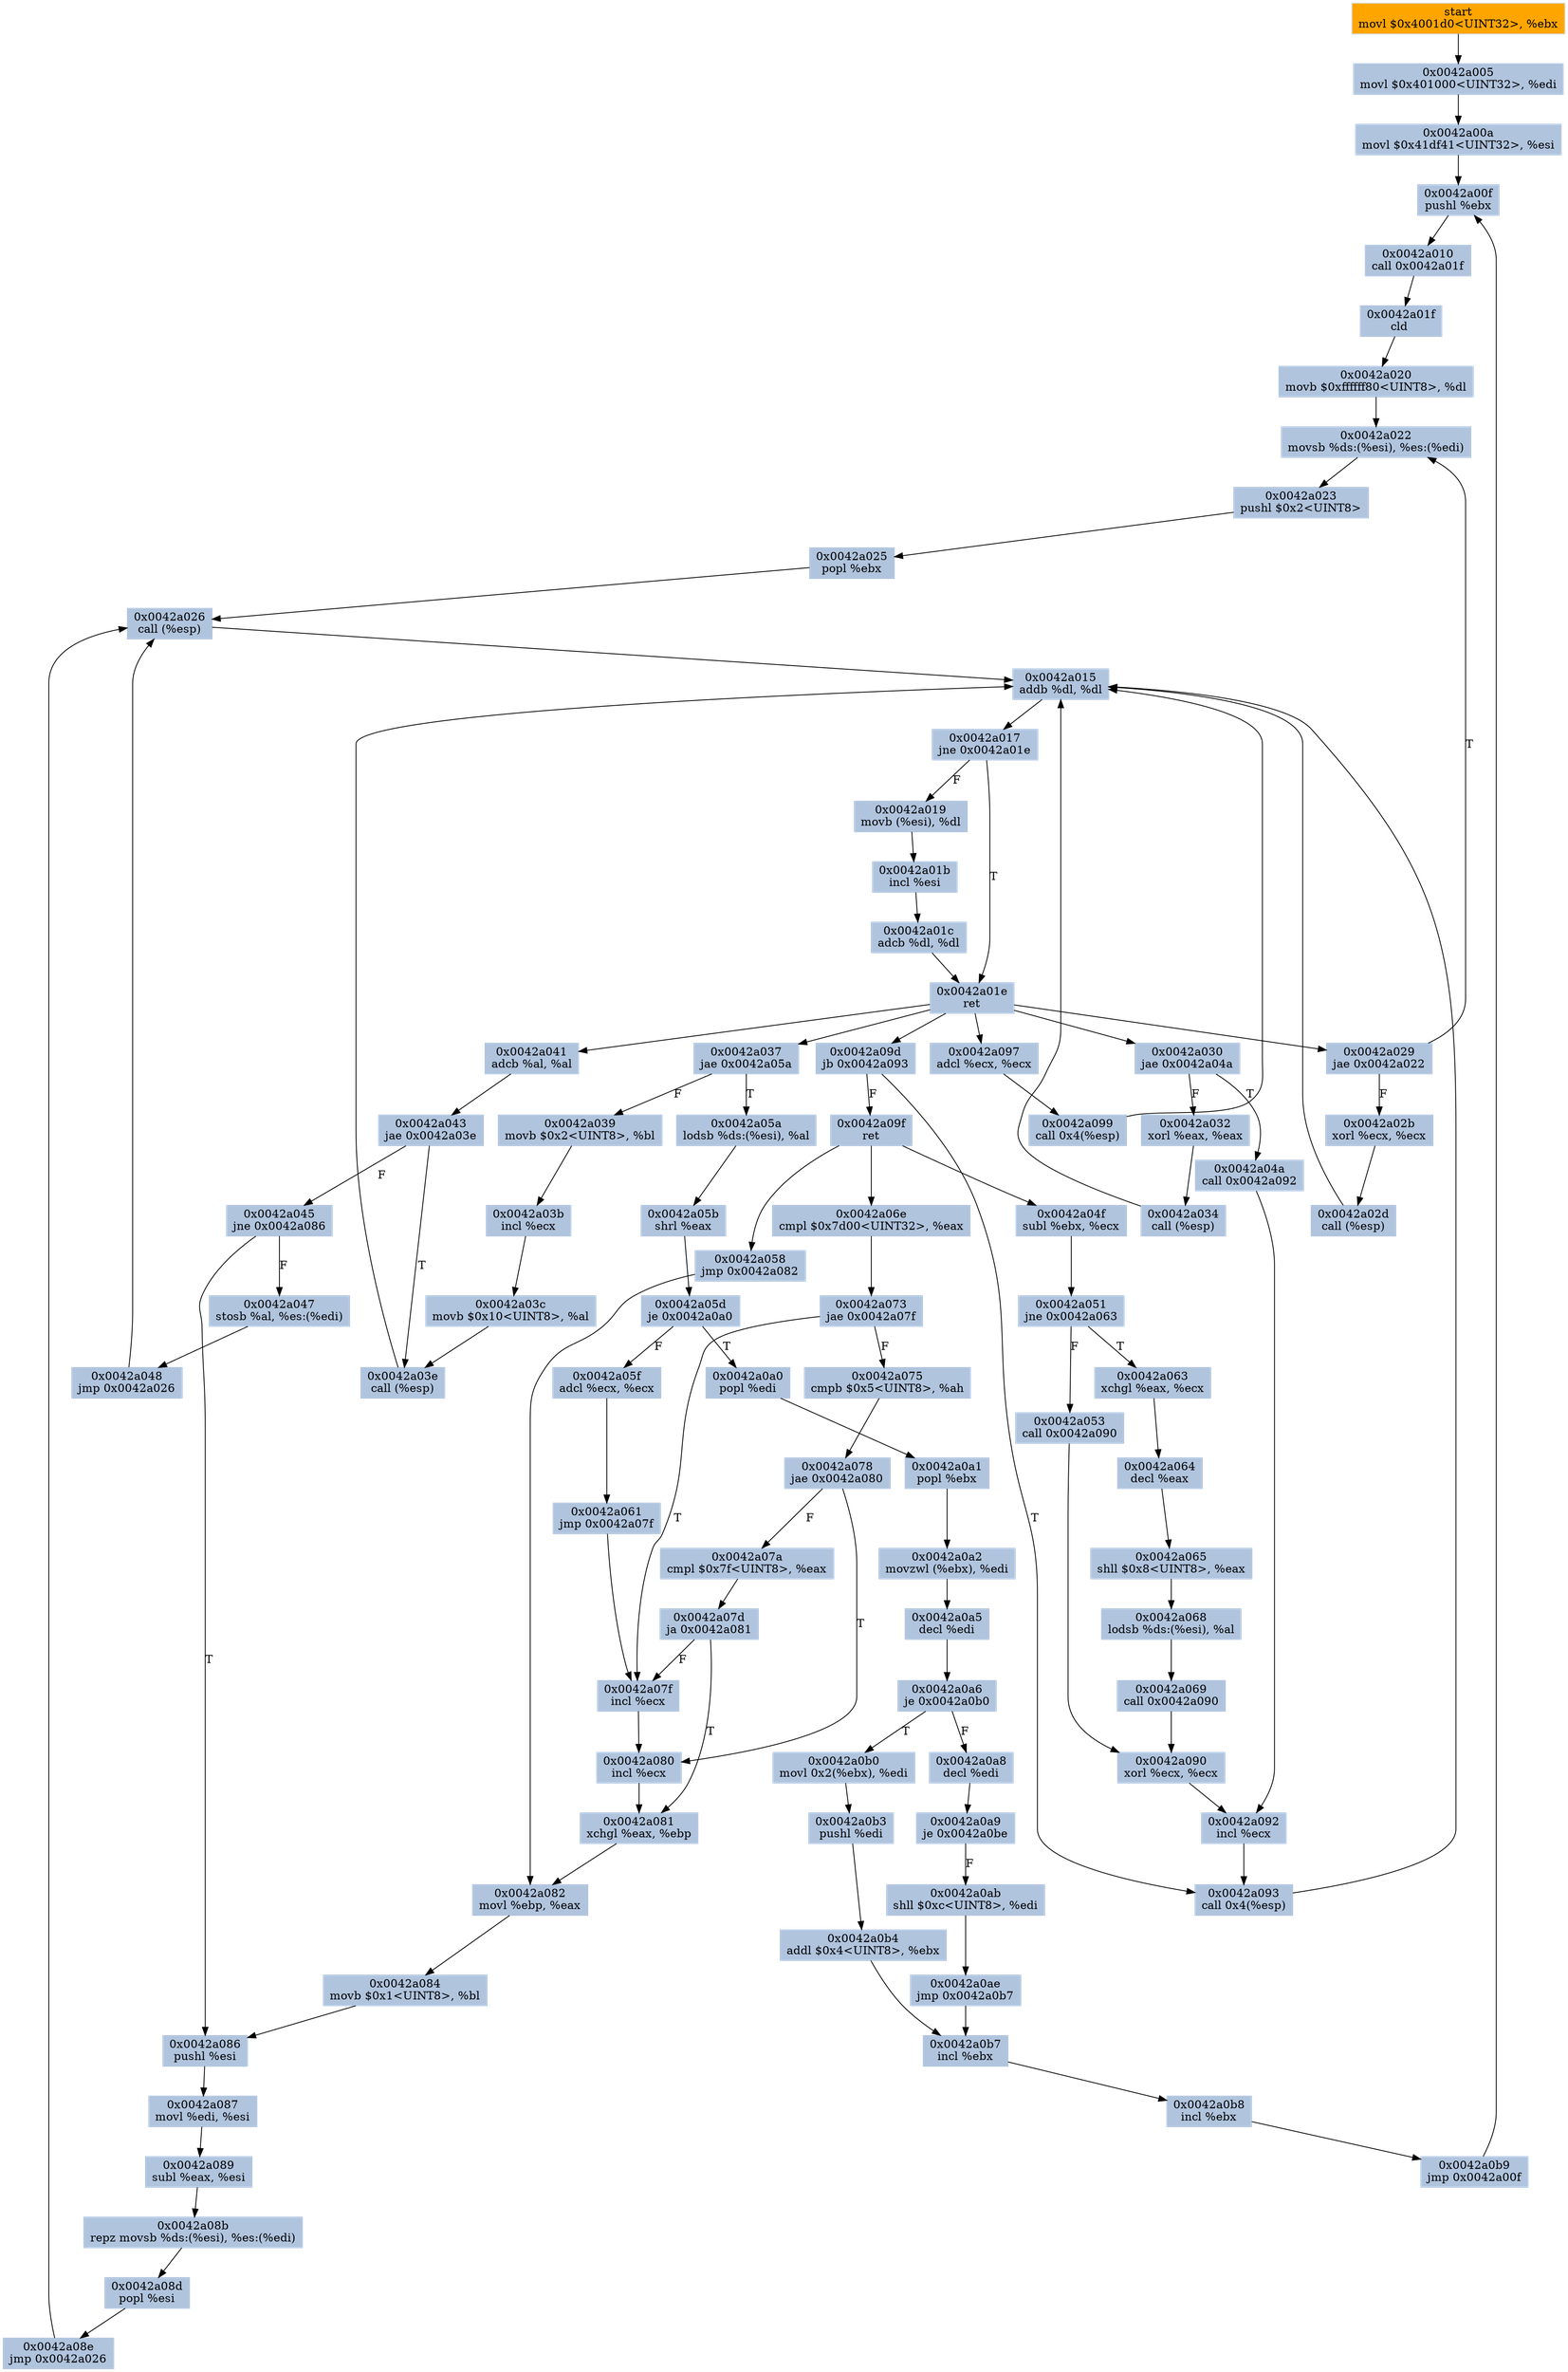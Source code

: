 digraph G {
node[shape=rectangle,style=filled,fillcolor=lightsteelblue,color=lightsteelblue]
bgcolor="transparent"
a0x0042a000movl_0x4001d0UINT32_ebx[label="start\nmovl $0x4001d0<UINT32>, %ebx",fillcolor="orange",color="lightgrey"];
a0x0042a005movl_0x401000UINT32_edi[label="0x0042a005\nmovl $0x401000<UINT32>, %edi"];
a0x0042a00amovl_0x41df41UINT32_esi[label="0x0042a00a\nmovl $0x41df41<UINT32>, %esi"];
a0x0042a00fpushl_ebx[label="0x0042a00f\npushl %ebx"];
a0x0042a010call_0x0042a01f[label="0x0042a010\ncall 0x0042a01f"];
a0x0042a01fcld_[label="0x0042a01f\ncld "];
a0x0042a020movb_0xffffff80UINT8_dl[label="0x0042a020\nmovb $0xffffff80<UINT8>, %dl"];
a0x0042a022movsb_ds_esi__es_edi_[label="0x0042a022\nmovsb %ds:(%esi), %es:(%edi)"];
a0x0042a023pushl_0x2UINT8[label="0x0042a023\npushl $0x2<UINT8>"];
a0x0042a025popl_ebx[label="0x0042a025\npopl %ebx"];
a0x0042a026call_esp_[label="0x0042a026\ncall (%esp)"];
a0x0042a015addb_dl_dl[label="0x0042a015\naddb %dl, %dl"];
a0x0042a017jne_0x0042a01e[label="0x0042a017\njne 0x0042a01e"];
a0x0042a019movb_esi__dl[label="0x0042a019\nmovb (%esi), %dl"];
a0x0042a01bincl_esi[label="0x0042a01b\nincl %esi"];
a0x0042a01cadcb_dl_dl[label="0x0042a01c\nadcb %dl, %dl"];
a0x0042a01eret[label="0x0042a01e\nret"];
a0x0042a029jae_0x0042a022[label="0x0042a029\njae 0x0042a022"];
a0x0042a02bxorl_ecx_ecx[label="0x0042a02b\nxorl %ecx, %ecx"];
a0x0042a02dcall_esp_[label="0x0042a02d\ncall (%esp)"];
a0x0042a030jae_0x0042a04a[label="0x0042a030\njae 0x0042a04a"];
a0x0042a032xorl_eax_eax[label="0x0042a032\nxorl %eax, %eax"];
a0x0042a034call_esp_[label="0x0042a034\ncall (%esp)"];
a0x0042a037jae_0x0042a05a[label="0x0042a037\njae 0x0042a05a"];
a0x0042a039movb_0x2UINT8_bl[label="0x0042a039\nmovb $0x2<UINT8>, %bl"];
a0x0042a03bincl_ecx[label="0x0042a03b\nincl %ecx"];
a0x0042a03cmovb_0x10UINT8_al[label="0x0042a03c\nmovb $0x10<UINT8>, %al"];
a0x0042a03ecall_esp_[label="0x0042a03e\ncall (%esp)"];
a0x0042a041adcb_al_al[label="0x0042a041\nadcb %al, %al"];
a0x0042a043jae_0x0042a03e[label="0x0042a043\njae 0x0042a03e"];
a0x0042a045jne_0x0042a086[label="0x0042a045\njne 0x0042a086"];
a0x0042a086pushl_esi[label="0x0042a086\npushl %esi"];
a0x0042a087movl_edi_esi[label="0x0042a087\nmovl %edi, %esi"];
a0x0042a089subl_eax_esi[label="0x0042a089\nsubl %eax, %esi"];
a0x0042a08brepz_movsb_ds_esi__es_edi_[label="0x0042a08b\nrepz movsb %ds:(%esi), %es:(%edi)"];
a0x0042a08dpopl_esi[label="0x0042a08d\npopl %esi"];
a0x0042a08ejmp_0x0042a026[label="0x0042a08e\njmp 0x0042a026"];
a0x0042a047stosb_al_es_edi_[label="0x0042a047\nstosb %al, %es:(%edi)"];
a0x0042a048jmp_0x0042a026[label="0x0042a048\njmp 0x0042a026"];
a0x0042a05alodsb_ds_esi__al[label="0x0042a05a\nlodsb %ds:(%esi), %al"];
a0x0042a05bshrl_eax[label="0x0042a05b\nshrl %eax"];
a0x0042a05dje_0x0042a0a0[label="0x0042a05d\nje 0x0042a0a0"];
a0x0042a05fadcl_ecx_ecx[label="0x0042a05f\nadcl %ecx, %ecx"];
a0x0042a061jmp_0x0042a07f[label="0x0042a061\njmp 0x0042a07f"];
a0x0042a07fincl_ecx[label="0x0042a07f\nincl %ecx"];
a0x0042a080incl_ecx[label="0x0042a080\nincl %ecx"];
a0x0042a081xchgl_eax_ebp[label="0x0042a081\nxchgl %eax, %ebp"];
a0x0042a082movl_ebp_eax[label="0x0042a082\nmovl %ebp, %eax"];
a0x0042a084movb_0x1UINT8_bl[label="0x0042a084\nmovb $0x1<UINT8>, %bl"];
a0x0042a04acall_0x0042a092[label="0x0042a04a\ncall 0x0042a092"];
a0x0042a092incl_ecx[label="0x0042a092\nincl %ecx"];
a0x0042a093call_0x4esp_[label="0x0042a093\ncall 0x4(%esp)"];
a0x0042a097adcl_ecx_ecx[label="0x0042a097\nadcl %ecx, %ecx"];
a0x0042a099call_0x4esp_[label="0x0042a099\ncall 0x4(%esp)"];
a0x0042a09djb_0x0042a093[label="0x0042a09d\njb 0x0042a093"];
a0x0042a09fret[label="0x0042a09f\nret"];
a0x0042a04fsubl_ebx_ecx[label="0x0042a04f\nsubl %ebx, %ecx"];
a0x0042a051jne_0x0042a063[label="0x0042a051\njne 0x0042a063"];
a0x0042a063xchgl_eax_ecx[label="0x0042a063\nxchgl %eax, %ecx"];
a0x0042a064decl_eax[label="0x0042a064\ndecl %eax"];
a0x0042a065shll_0x8UINT8_eax[label="0x0042a065\nshll $0x8<UINT8>, %eax"];
a0x0042a068lodsb_ds_esi__al[label="0x0042a068\nlodsb %ds:(%esi), %al"];
a0x0042a069call_0x0042a090[label="0x0042a069\ncall 0x0042a090"];
a0x0042a090xorl_ecx_ecx[label="0x0042a090\nxorl %ecx, %ecx"];
a0x0042a06ecmpl_0x7d00UINT32_eax[label="0x0042a06e\ncmpl $0x7d00<UINT32>, %eax"];
a0x0042a073jae_0x0042a07f[label="0x0042a073\njae 0x0042a07f"];
a0x0042a075cmpb_0x5UINT8_ah[label="0x0042a075\ncmpb $0x5<UINT8>, %ah"];
a0x0042a078jae_0x0042a080[label="0x0042a078\njae 0x0042a080"];
a0x0042a07acmpl_0x7fUINT8_eax[label="0x0042a07a\ncmpl $0x7f<UINT8>, %eax"];
a0x0042a07dja_0x0042a081[label="0x0042a07d\nja 0x0042a081"];
a0x0042a053call_0x0042a090[label="0x0042a053\ncall 0x0042a090"];
a0x0042a058jmp_0x0042a082[label="0x0042a058\njmp 0x0042a082"];
a0x0042a0a0popl_edi[label="0x0042a0a0\npopl %edi"];
a0x0042a0a1popl_ebx[label="0x0042a0a1\npopl %ebx"];
a0x0042a0a2movzwl_ebx__edi[label="0x0042a0a2\nmovzwl (%ebx), %edi"];
a0x0042a0a5decl_edi[label="0x0042a0a5\ndecl %edi"];
a0x0042a0a6je_0x0042a0b0[label="0x0042a0a6\nje 0x0042a0b0"];
a0x0042a0a8decl_edi[label="0x0042a0a8\ndecl %edi"];
a0x0042a0a9je_0x0042a0be[label="0x0042a0a9\nje 0x0042a0be"];
a0x0042a0abshll_0xcUINT8_edi[label="0x0042a0ab\nshll $0xc<UINT8>, %edi"];
a0x0042a0aejmp_0x0042a0b7[label="0x0042a0ae\njmp 0x0042a0b7"];
a0x0042a0b7incl_ebx[label="0x0042a0b7\nincl %ebx"];
a0x0042a0b8incl_ebx[label="0x0042a0b8\nincl %ebx"];
a0x0042a0b9jmp_0x0042a00f[label="0x0042a0b9\njmp 0x0042a00f"];
a0x0042a0b0movl_0x2ebx__edi[label="0x0042a0b0\nmovl 0x2(%ebx), %edi"];
a0x0042a0b3pushl_edi[label="0x0042a0b3\npushl %edi"];
a0x0042a0b4addl_0x4UINT8_ebx[label="0x0042a0b4\naddl $0x4<UINT8>, %ebx"];
a0x0042a000movl_0x4001d0UINT32_ebx -> a0x0042a005movl_0x401000UINT32_edi [color="#000000"];
a0x0042a005movl_0x401000UINT32_edi -> a0x0042a00amovl_0x41df41UINT32_esi [color="#000000"];
a0x0042a00amovl_0x41df41UINT32_esi -> a0x0042a00fpushl_ebx [color="#000000"];
a0x0042a00fpushl_ebx -> a0x0042a010call_0x0042a01f [color="#000000"];
a0x0042a010call_0x0042a01f -> a0x0042a01fcld_ [color="#000000"];
a0x0042a01fcld_ -> a0x0042a020movb_0xffffff80UINT8_dl [color="#000000"];
a0x0042a020movb_0xffffff80UINT8_dl -> a0x0042a022movsb_ds_esi__es_edi_ [color="#000000"];
a0x0042a022movsb_ds_esi__es_edi_ -> a0x0042a023pushl_0x2UINT8 [color="#000000"];
a0x0042a023pushl_0x2UINT8 -> a0x0042a025popl_ebx [color="#000000"];
a0x0042a025popl_ebx -> a0x0042a026call_esp_ [color="#000000"];
a0x0042a026call_esp_ -> a0x0042a015addb_dl_dl [color="#000000"];
a0x0042a015addb_dl_dl -> a0x0042a017jne_0x0042a01e [color="#000000"];
a0x0042a017jne_0x0042a01e -> a0x0042a019movb_esi__dl [color="#000000",label="F"];
a0x0042a019movb_esi__dl -> a0x0042a01bincl_esi [color="#000000"];
a0x0042a01bincl_esi -> a0x0042a01cadcb_dl_dl [color="#000000"];
a0x0042a01cadcb_dl_dl -> a0x0042a01eret [color="#000000"];
a0x0042a01eret -> a0x0042a029jae_0x0042a022 [color="#000000"];
a0x0042a029jae_0x0042a022 -> a0x0042a022movsb_ds_esi__es_edi_ [color="#000000",label="T"];
a0x0042a017jne_0x0042a01e -> a0x0042a01eret [color="#000000",label="T"];
a0x0042a029jae_0x0042a022 -> a0x0042a02bxorl_ecx_ecx [color="#000000",label="F"];
a0x0042a02bxorl_ecx_ecx -> a0x0042a02dcall_esp_ [color="#000000"];
a0x0042a02dcall_esp_ -> a0x0042a015addb_dl_dl [color="#000000"];
a0x0042a01eret -> a0x0042a030jae_0x0042a04a [color="#000000"];
a0x0042a030jae_0x0042a04a -> a0x0042a032xorl_eax_eax [color="#000000",label="F"];
a0x0042a032xorl_eax_eax -> a0x0042a034call_esp_ [color="#000000"];
a0x0042a034call_esp_ -> a0x0042a015addb_dl_dl [color="#000000"];
a0x0042a01eret -> a0x0042a037jae_0x0042a05a [color="#000000"];
a0x0042a037jae_0x0042a05a -> a0x0042a039movb_0x2UINT8_bl [color="#000000",label="F"];
a0x0042a039movb_0x2UINT8_bl -> a0x0042a03bincl_ecx [color="#000000"];
a0x0042a03bincl_ecx -> a0x0042a03cmovb_0x10UINT8_al [color="#000000"];
a0x0042a03cmovb_0x10UINT8_al -> a0x0042a03ecall_esp_ [color="#000000"];
a0x0042a03ecall_esp_ -> a0x0042a015addb_dl_dl [color="#000000"];
a0x0042a01eret -> a0x0042a041adcb_al_al [color="#000000"];
a0x0042a041adcb_al_al -> a0x0042a043jae_0x0042a03e [color="#000000"];
a0x0042a043jae_0x0042a03e -> a0x0042a03ecall_esp_ [color="#000000",label="T"];
a0x0042a043jae_0x0042a03e -> a0x0042a045jne_0x0042a086 [color="#000000",label="F"];
a0x0042a045jne_0x0042a086 -> a0x0042a086pushl_esi [color="#000000",label="T"];
a0x0042a086pushl_esi -> a0x0042a087movl_edi_esi [color="#000000"];
a0x0042a087movl_edi_esi -> a0x0042a089subl_eax_esi [color="#000000"];
a0x0042a089subl_eax_esi -> a0x0042a08brepz_movsb_ds_esi__es_edi_ [color="#000000"];
a0x0042a08brepz_movsb_ds_esi__es_edi_ -> a0x0042a08dpopl_esi [color="#000000"];
a0x0042a08dpopl_esi -> a0x0042a08ejmp_0x0042a026 [color="#000000"];
a0x0042a08ejmp_0x0042a026 -> a0x0042a026call_esp_ [color="#000000"];
a0x0042a045jne_0x0042a086 -> a0x0042a047stosb_al_es_edi_ [color="#000000",label="F"];
a0x0042a047stosb_al_es_edi_ -> a0x0042a048jmp_0x0042a026 [color="#000000"];
a0x0042a048jmp_0x0042a026 -> a0x0042a026call_esp_ [color="#000000"];
a0x0042a037jae_0x0042a05a -> a0x0042a05alodsb_ds_esi__al [color="#000000",label="T"];
a0x0042a05alodsb_ds_esi__al -> a0x0042a05bshrl_eax [color="#000000"];
a0x0042a05bshrl_eax -> a0x0042a05dje_0x0042a0a0 [color="#000000"];
a0x0042a05dje_0x0042a0a0 -> a0x0042a05fadcl_ecx_ecx [color="#000000",label="F"];
a0x0042a05fadcl_ecx_ecx -> a0x0042a061jmp_0x0042a07f [color="#000000"];
a0x0042a061jmp_0x0042a07f -> a0x0042a07fincl_ecx [color="#000000"];
a0x0042a07fincl_ecx -> a0x0042a080incl_ecx [color="#000000"];
a0x0042a080incl_ecx -> a0x0042a081xchgl_eax_ebp [color="#000000"];
a0x0042a081xchgl_eax_ebp -> a0x0042a082movl_ebp_eax [color="#000000"];
a0x0042a082movl_ebp_eax -> a0x0042a084movb_0x1UINT8_bl [color="#000000"];
a0x0042a084movb_0x1UINT8_bl -> a0x0042a086pushl_esi [color="#000000"];
a0x0042a030jae_0x0042a04a -> a0x0042a04acall_0x0042a092 [color="#000000",label="T"];
a0x0042a04acall_0x0042a092 -> a0x0042a092incl_ecx [color="#000000"];
a0x0042a092incl_ecx -> a0x0042a093call_0x4esp_ [color="#000000"];
a0x0042a093call_0x4esp_ -> a0x0042a015addb_dl_dl [color="#000000"];
a0x0042a01eret -> a0x0042a097adcl_ecx_ecx [color="#000000"];
a0x0042a097adcl_ecx_ecx -> a0x0042a099call_0x4esp_ [color="#000000"];
a0x0042a099call_0x4esp_ -> a0x0042a015addb_dl_dl [color="#000000"];
a0x0042a01eret -> a0x0042a09djb_0x0042a093 [color="#000000"];
a0x0042a09djb_0x0042a093 -> a0x0042a09fret [color="#000000",label="F"];
a0x0042a09fret -> a0x0042a04fsubl_ebx_ecx [color="#000000"];
a0x0042a04fsubl_ebx_ecx -> a0x0042a051jne_0x0042a063 [color="#000000"];
a0x0042a051jne_0x0042a063 -> a0x0042a063xchgl_eax_ecx [color="#000000",label="T"];
a0x0042a063xchgl_eax_ecx -> a0x0042a064decl_eax [color="#000000"];
a0x0042a064decl_eax -> a0x0042a065shll_0x8UINT8_eax [color="#000000"];
a0x0042a065shll_0x8UINT8_eax -> a0x0042a068lodsb_ds_esi__al [color="#000000"];
a0x0042a068lodsb_ds_esi__al -> a0x0042a069call_0x0042a090 [color="#000000"];
a0x0042a069call_0x0042a090 -> a0x0042a090xorl_ecx_ecx [color="#000000"];
a0x0042a090xorl_ecx_ecx -> a0x0042a092incl_ecx [color="#000000"];
a0x0042a09fret -> a0x0042a06ecmpl_0x7d00UINT32_eax [color="#000000"];
a0x0042a06ecmpl_0x7d00UINT32_eax -> a0x0042a073jae_0x0042a07f [color="#000000"];
a0x0042a073jae_0x0042a07f -> a0x0042a075cmpb_0x5UINT8_ah [color="#000000",label="F"];
a0x0042a075cmpb_0x5UINT8_ah -> a0x0042a078jae_0x0042a080 [color="#000000"];
a0x0042a078jae_0x0042a080 -> a0x0042a07acmpl_0x7fUINT8_eax [color="#000000",label="F"];
a0x0042a07acmpl_0x7fUINT8_eax -> a0x0042a07dja_0x0042a081 [color="#000000"];
a0x0042a07dja_0x0042a081 -> a0x0042a07fincl_ecx [color="#000000",label="F"];
a0x0042a051jne_0x0042a063 -> a0x0042a053call_0x0042a090 [color="#000000",label="F"];
a0x0042a053call_0x0042a090 -> a0x0042a090xorl_ecx_ecx [color="#000000"];
a0x0042a09djb_0x0042a093 -> a0x0042a093call_0x4esp_ [color="#000000",label="T"];
a0x0042a09fret -> a0x0042a058jmp_0x0042a082 [color="#000000"];
a0x0042a058jmp_0x0042a082 -> a0x0042a082movl_ebp_eax [color="#000000"];
a0x0042a07dja_0x0042a081 -> a0x0042a081xchgl_eax_ebp [color="#000000",label="T"];
a0x0042a078jae_0x0042a080 -> a0x0042a080incl_ecx [color="#000000",label="T"];
a0x0042a073jae_0x0042a07f -> a0x0042a07fincl_ecx [color="#000000",label="T"];
a0x0042a05dje_0x0042a0a0 -> a0x0042a0a0popl_edi [color="#000000",label="T"];
a0x0042a0a0popl_edi -> a0x0042a0a1popl_ebx [color="#000000"];
a0x0042a0a1popl_ebx -> a0x0042a0a2movzwl_ebx__edi [color="#000000"];
a0x0042a0a2movzwl_ebx__edi -> a0x0042a0a5decl_edi [color="#000000"];
a0x0042a0a5decl_edi -> a0x0042a0a6je_0x0042a0b0 [color="#000000"];
a0x0042a0a6je_0x0042a0b0 -> a0x0042a0a8decl_edi [color="#000000",label="F"];
a0x0042a0a8decl_edi -> a0x0042a0a9je_0x0042a0be [color="#000000"];
a0x0042a0a9je_0x0042a0be -> a0x0042a0abshll_0xcUINT8_edi [color="#000000",label="F"];
a0x0042a0abshll_0xcUINT8_edi -> a0x0042a0aejmp_0x0042a0b7 [color="#000000"];
a0x0042a0aejmp_0x0042a0b7 -> a0x0042a0b7incl_ebx [color="#000000"];
a0x0042a0b7incl_ebx -> a0x0042a0b8incl_ebx [color="#000000"];
a0x0042a0b8incl_ebx -> a0x0042a0b9jmp_0x0042a00f [color="#000000"];
a0x0042a0b9jmp_0x0042a00f -> a0x0042a00fpushl_ebx [color="#000000"];
a0x0042a0a6je_0x0042a0b0 -> a0x0042a0b0movl_0x2ebx__edi [color="#000000",label="T"];
a0x0042a0b0movl_0x2ebx__edi -> a0x0042a0b3pushl_edi [color="#000000"];
a0x0042a0b3pushl_edi -> a0x0042a0b4addl_0x4UINT8_ebx [color="#000000"];
a0x0042a0b4addl_0x4UINT8_ebx -> a0x0042a0b7incl_ebx [color="#000000"];
}
